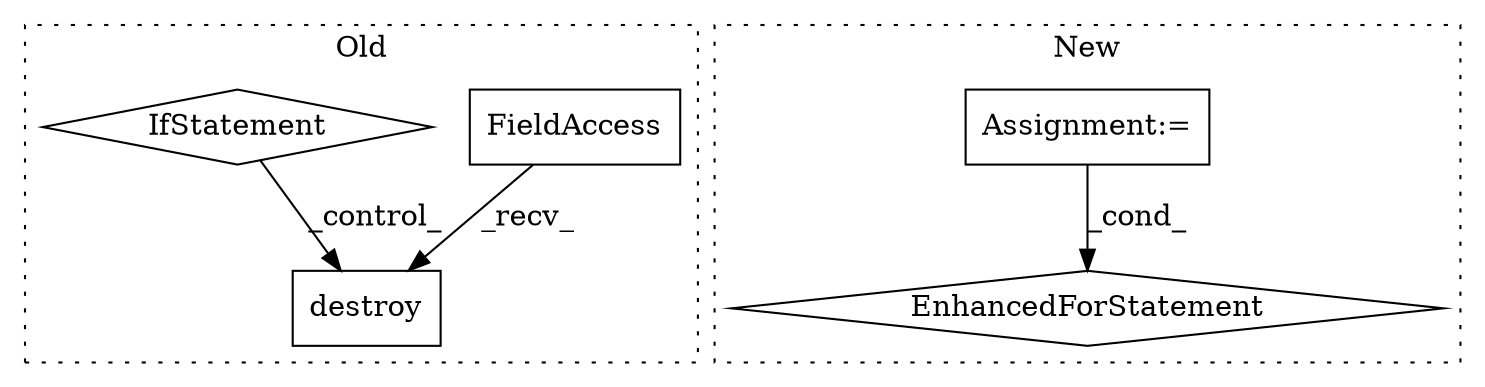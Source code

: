 digraph G {
subgraph cluster0 {
1 [label="destroy" a="32" s="3904" l="9" shape="box"];
4 [label="FieldAccess" a="22" s="3876" l="27" shape="box"];
5 [label="IfStatement" a="25" s="3747,3778" l="4,2" shape="diamond"];
label = "Old";
style="dotted";
}
subgraph cluster1 {
2 [label="EnhancedForStatement" a="70" s="4176,4250" l="61,2" shape="diamond"];
3 [label="Assignment:=" a="7" s="4176,4250" l="61,2" shape="box"];
label = "New";
style="dotted";
}
3 -> 2 [label="_cond_"];
4 -> 1 [label="_recv_"];
5 -> 1 [label="_control_"];
}